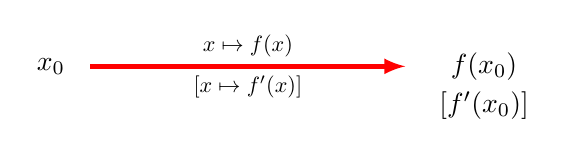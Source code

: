 \begin{tikzpicture}

\node at (0,0) {$x_0$};
\node at (5.5,0) {$f(x_0)$};
\node at (5.5,-0.5) {$[f'(x_0)]$};
 \draw[->,>=latex,ultra thick,red] (0.5,0) -- ++(4,0) node[midway,above,black,scale=0.8]{$x \mapsto f(x)$} 
node[midway,below,black,scale=0.8]{$[x \mapsto f'(x)]$};

\end{tikzpicture}